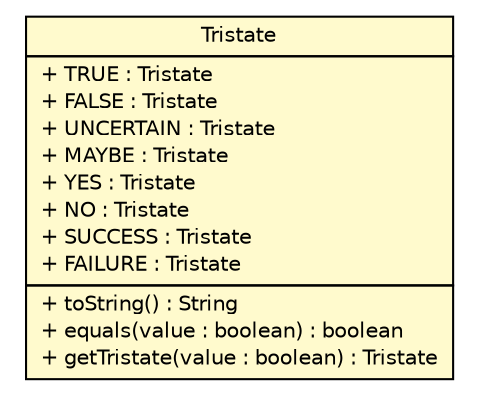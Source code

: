 #!/usr/local/bin/dot
#
# Class diagram 
# Generated by UMLGraph version 5.2 (http://www.umlgraph.org/)
#

digraph G {
	edge [fontname="Helvetica",fontsize=10,labelfontname="Helvetica",labelfontsize=10];
	node [fontname="Helvetica",fontsize=10,shape=plaintext];
	nodesep=0.25;
	ranksep=0.5;
	// dip.process.Tristate
	c5998 [label=<<table title="dip.process.Tristate" border="0" cellborder="1" cellspacing="0" cellpadding="2" port="p" bgcolor="lemonChiffon" href="./Tristate.html">
		<tr><td><table border="0" cellspacing="0" cellpadding="1">
<tr><td align="center" balign="center"> Tristate </td></tr>
		</table></td></tr>
		<tr><td><table border="0" cellspacing="0" cellpadding="1">
<tr><td align="left" balign="left"> + TRUE : Tristate </td></tr>
<tr><td align="left" balign="left"> + FALSE : Tristate </td></tr>
<tr><td align="left" balign="left"> + UNCERTAIN : Tristate </td></tr>
<tr><td align="left" balign="left"> + MAYBE : Tristate </td></tr>
<tr><td align="left" balign="left"> + YES : Tristate </td></tr>
<tr><td align="left" balign="left"> + NO : Tristate </td></tr>
<tr><td align="left" balign="left"> + SUCCESS : Tristate </td></tr>
<tr><td align="left" balign="left"> + FAILURE : Tristate </td></tr>
		</table></td></tr>
		<tr><td><table border="0" cellspacing="0" cellpadding="1">
<tr><td align="left" balign="left"> + toString() : String </td></tr>
<tr><td align="left" balign="left"> + equals(value : boolean) : boolean </td></tr>
<tr><td align="left" balign="left"> + getTristate(value : boolean) : Tristate </td></tr>
		</table></td></tr>
		</table>>, fontname="Helvetica", fontcolor="black", fontsize=10.0];
}

